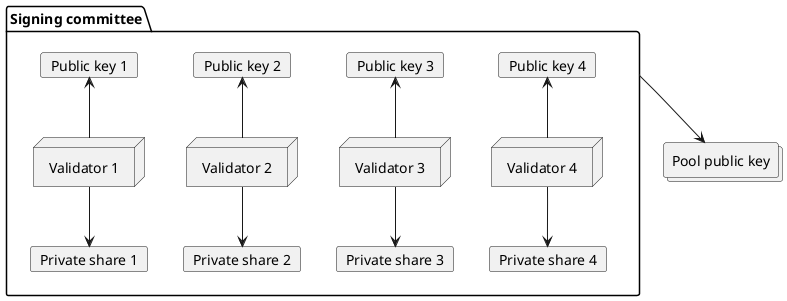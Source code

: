 @startuml

folder "Signing committee" as committee1 {
    node "Validator 1" as val1
    card "Private share 1" as privateKey1
    card "Public key 1" as publicKey1
    val1 -d-> privateKey1
    val1 -u-> publicKey1

    node "Validator 2" as val2
    card "Private share 2" as privateKey2
    card "Public key 2" as publicKey2
    val2 -d-> privateKey2
    val2 -u-> publicKey2

    node "Validator 3" as val3
    card "Private share 3" as privateKey3
    card "Public key 3" as publicKey3
    val3 -d-> privateKey3
    val3 -u-> publicKey3

    node "Validator 4" as val4
    card "Private share 4" as privateKey4
    card "Public key 4" as publicKey4
    val4 -d-> privateKey4
    val4 -u-> publicKey4

}

collections "Pool public key" as poolPublicKey

committee1 --> poolPublicKey

@enduml
